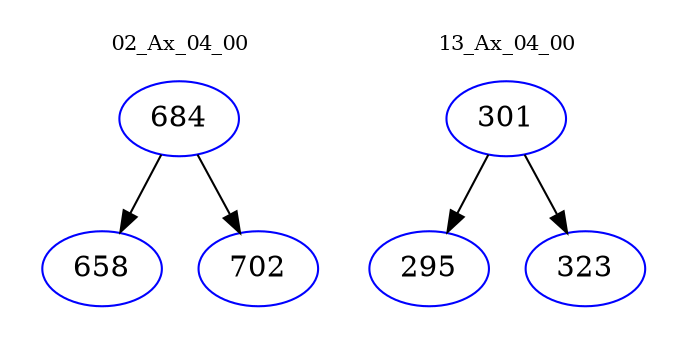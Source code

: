 digraph{
subgraph cluster_0 {
color = white
label = "02_Ax_04_00";
fontsize=10;
T0_684 [label="684", color="blue"]
T0_684 -> T0_658 [color="black"]
T0_658 [label="658", color="blue"]
T0_684 -> T0_702 [color="black"]
T0_702 [label="702", color="blue"]
}
subgraph cluster_1 {
color = white
label = "13_Ax_04_00";
fontsize=10;
T1_301 [label="301", color="blue"]
T1_301 -> T1_295 [color="black"]
T1_295 [label="295", color="blue"]
T1_301 -> T1_323 [color="black"]
T1_323 [label="323", color="blue"]
}
}
